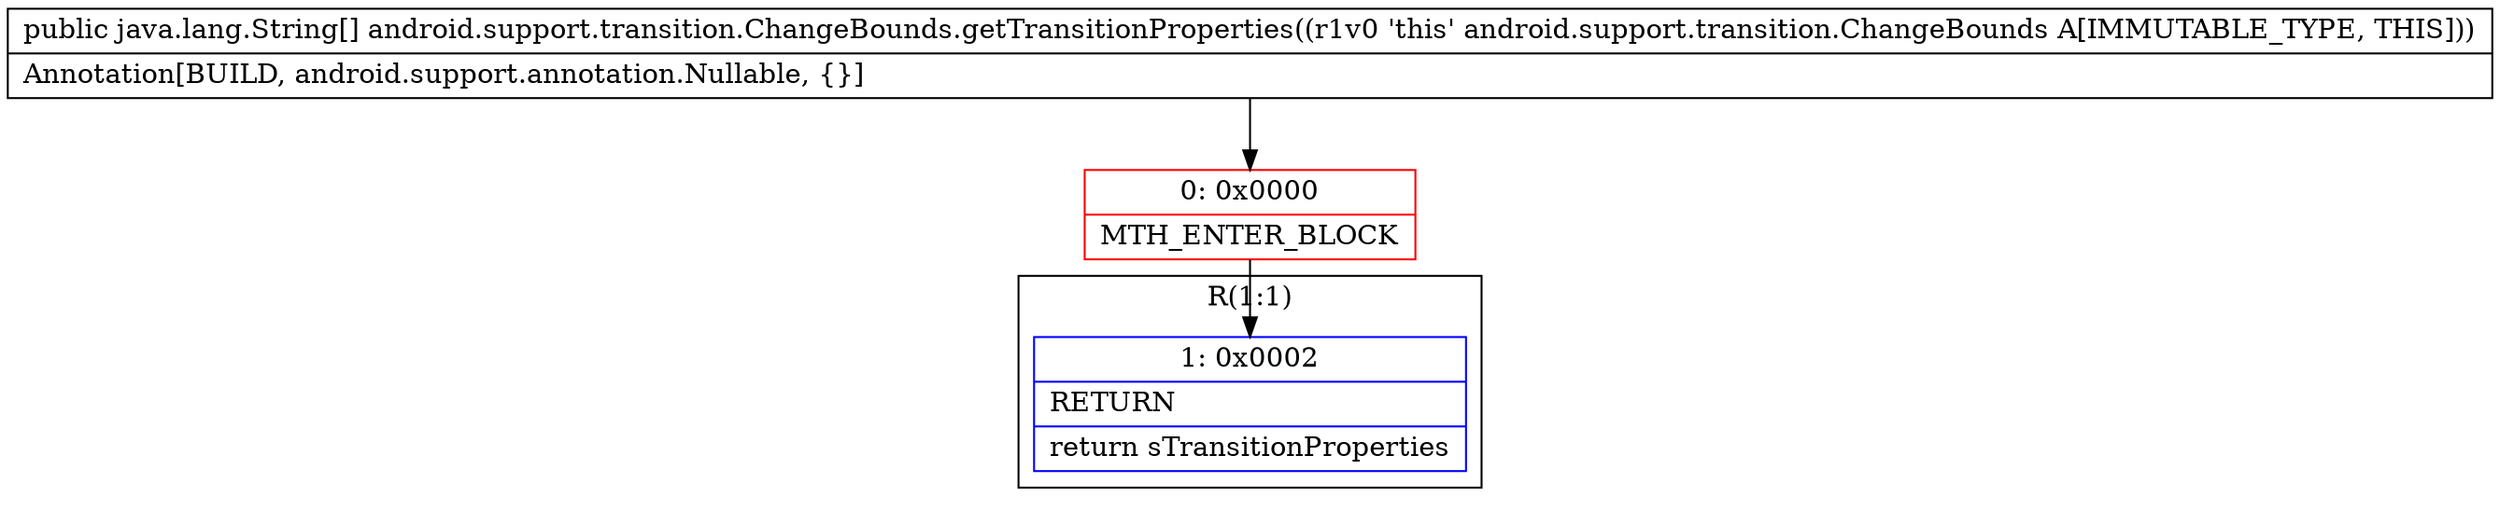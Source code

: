 digraph "CFG forandroid.support.transition.ChangeBounds.getTransitionProperties()[Ljava\/lang\/String;" {
subgraph cluster_Region_1625998831 {
label = "R(1:1)";
node [shape=record,color=blue];
Node_1 [shape=record,label="{1\:\ 0x0002|RETURN\l|return sTransitionProperties\l}"];
}
Node_0 [shape=record,color=red,label="{0\:\ 0x0000|MTH_ENTER_BLOCK\l}"];
MethodNode[shape=record,label="{public java.lang.String[] android.support.transition.ChangeBounds.getTransitionProperties((r1v0 'this' android.support.transition.ChangeBounds A[IMMUTABLE_TYPE, THIS]))  | Annotation[BUILD, android.support.annotation.Nullable, \{\}]\l}"];
MethodNode -> Node_0;
Node_0 -> Node_1;
}

